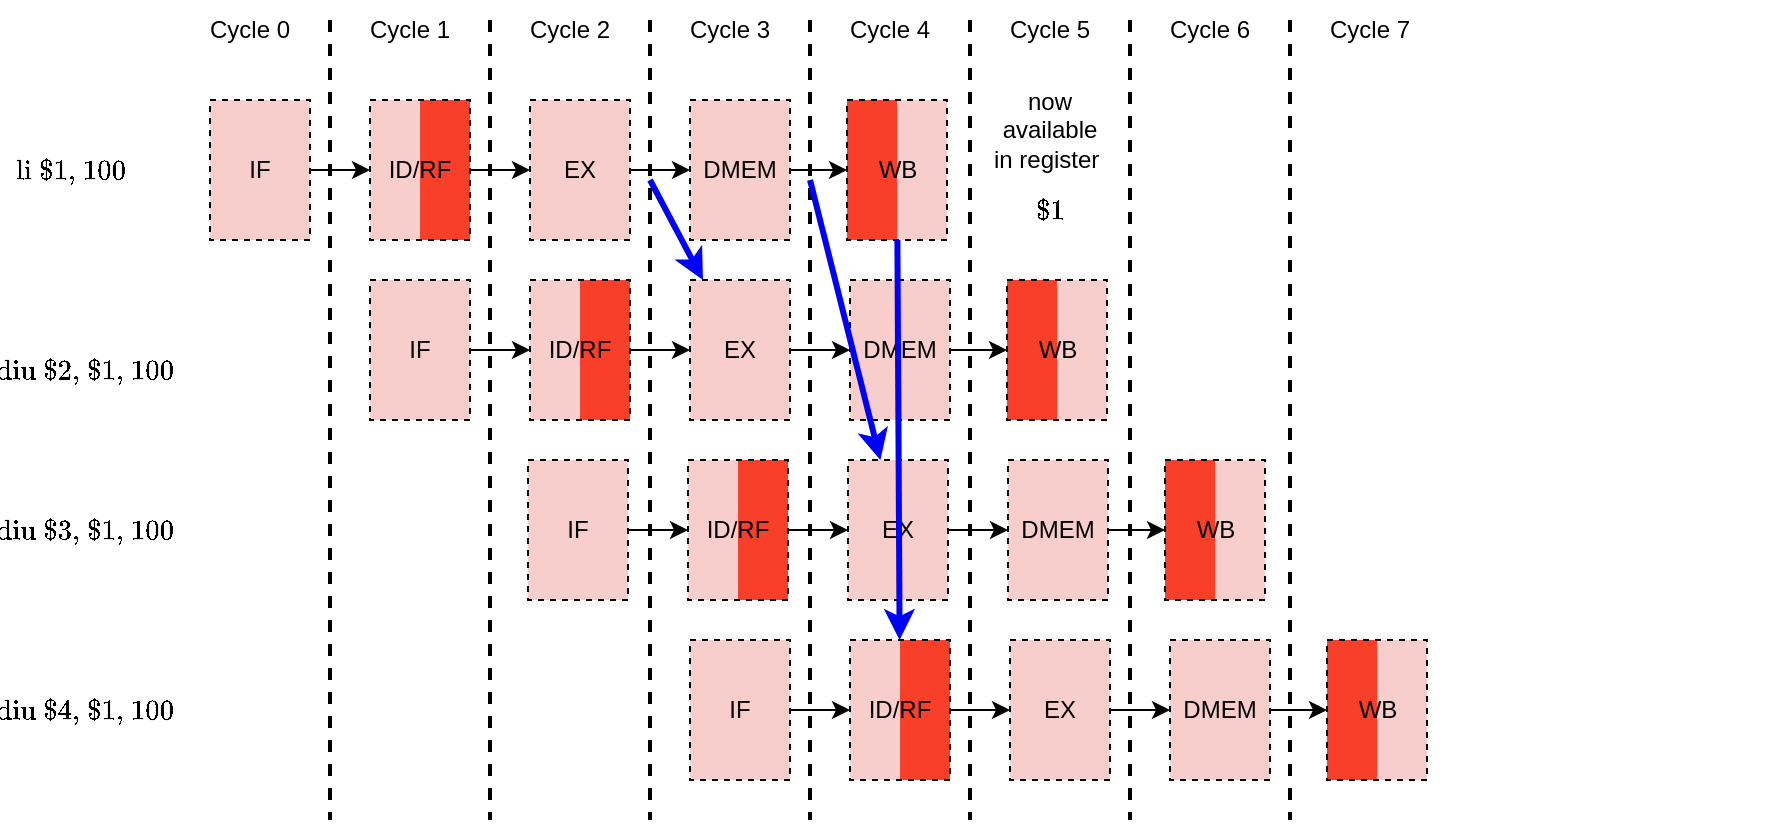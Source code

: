 <mxfile version="20.3.0" type="device"><diagram id="6cXhnOnviXnJLv7Dyayy" name="Page-1"><mxGraphModel dx="1886" dy="979" grid="1" gridSize="10" guides="1" tooltips="1" connect="1" arrows="1" fold="1" page="1" pageScale="1" pageWidth="827" pageHeight="1169" math="1" shadow="0"><root><mxCell id="0"/><mxCell id="1" parent="0"/><mxCell id="ZXsxJGxEos3if0ExVGC_-1" style="edgeStyle=orthogonalEdgeStyle;rounded=0;orthogonalLoop=1;jettySize=auto;html=1;exitX=1;exitY=0.5;exitDx=0;exitDy=0;entryX=0;entryY=0.5;entryDx=0;entryDy=0;" edge="1" parent="1" source="ZXsxJGxEos3if0ExVGC_-12" target="ZXsxJGxEos3if0ExVGC_-3"><mxGeometry relative="1" as="geometry"><mxPoint x="300" y="95" as="sourcePoint"/></mxGeometry></mxCell><mxCell id="ZXsxJGxEos3if0ExVGC_-2" style="edgeStyle=orthogonalEdgeStyle;rounded=0;orthogonalLoop=1;jettySize=auto;html=1;exitX=1;exitY=0.5;exitDx=0;exitDy=0;entryX=0;entryY=0.5;entryDx=0;entryDy=0;" edge="1" parent="1" source="ZXsxJGxEos3if0ExVGC_-3" target="ZXsxJGxEos3if0ExVGC_-7"><mxGeometry relative="1" as="geometry"/></mxCell><mxCell id="ZXsxJGxEos3if0ExVGC_-196" style="rounded=0;orthogonalLoop=1;jettySize=auto;html=1;strokeWidth=3;strokeColor=#0000FF;" edge="1" parent="1" target="ZXsxJGxEos3if0ExVGC_-22"><mxGeometry relative="1" as="geometry"><mxPoint x="290" y="100" as="sourcePoint"/></mxGeometry></mxCell><mxCell id="ZXsxJGxEos3if0ExVGC_-3" value="EX" style="rounded=0;whiteSpace=wrap;html=1;dashed=1;fillColor=#f8cecc;strokeColor=#000000;" vertex="1" parent="1"><mxGeometry x="230" y="60" width="50" height="70" as="geometry"/></mxCell><mxCell id="ZXsxJGxEos3if0ExVGC_-4" style="edgeStyle=orthogonalEdgeStyle;rounded=0;orthogonalLoop=1;jettySize=auto;html=1;exitX=1;exitY=0.5;exitDx=0;exitDy=0;entryX=0;entryY=0.5;entryDx=0;entryDy=0;" edge="1" parent="1" source="ZXsxJGxEos3if0ExVGC_-5" target="ZXsxJGxEos3if0ExVGC_-12"><mxGeometry relative="1" as="geometry"/></mxCell><mxCell id="ZXsxJGxEos3if0ExVGC_-5" value="IF" style="rounded=0;whiteSpace=wrap;html=1;dashed=1;fillColor=#f8cecc;strokeColor=#000000;" vertex="1" parent="1"><mxGeometry x="70" y="60" width="50" height="70" as="geometry"/></mxCell><mxCell id="ZXsxJGxEos3if0ExVGC_-6" style="edgeStyle=orthogonalEdgeStyle;rounded=0;orthogonalLoop=1;jettySize=auto;html=1;exitX=1;exitY=0.5;exitDx=0;exitDy=0;entryX=0;entryY=0.5;entryDx=0;entryDy=0;" edge="1" parent="1" source="ZXsxJGxEos3if0ExVGC_-7" target="ZXsxJGxEos3if0ExVGC_-18"><mxGeometry relative="1" as="geometry"/></mxCell><mxCell id="ZXsxJGxEos3if0ExVGC_-7" value="DMEM" style="rounded=0;whiteSpace=wrap;html=1;fillColor=#f8cecc;strokeColor=#000000;strokeWidth=1;dashed=1;" vertex="1" parent="1"><mxGeometry x="310" y="60" width="50" height="70" as="geometry"/></mxCell><mxCell id="ZXsxJGxEos3if0ExVGC_-9" value="" style="group" vertex="1" connectable="0" parent="1"><mxGeometry x="150" y="60" width="50" height="70" as="geometry"/></mxCell><mxCell id="ZXsxJGxEos3if0ExVGC_-10" value="" style="rounded=0;whiteSpace=wrap;html=1;dashed=1;strokeColor=none;fillColor=#f8cecc;" vertex="1" parent="ZXsxJGxEos3if0ExVGC_-9"><mxGeometry width="25" height="70" as="geometry"/></mxCell><mxCell id="ZXsxJGxEos3if0ExVGC_-11" value="" style="rounded=0;whiteSpace=wrap;html=1;dashed=1;strokeColor=none;fillColor=#F83F2A;" vertex="1" parent="ZXsxJGxEos3if0ExVGC_-9"><mxGeometry x="25" width="25" height="70" as="geometry"/></mxCell><mxCell id="ZXsxJGxEos3if0ExVGC_-12" value="ID/RF" style="rounded=0;whiteSpace=wrap;html=1;dashed=1;fillColor=none;strokeColor=default;" vertex="1" parent="ZXsxJGxEos3if0ExVGC_-9"><mxGeometry width="50" height="70" as="geometry"/></mxCell><mxCell id="ZXsxJGxEos3if0ExVGC_-15" value="" style="group" vertex="1" connectable="0" parent="1"><mxGeometry x="388.5" y="60" width="50" height="70" as="geometry"/></mxCell><mxCell id="ZXsxJGxEos3if0ExVGC_-16" value="" style="rounded=0;whiteSpace=wrap;html=1;dashed=1;strokeColor=none;fillColor=#f8cecc;" vertex="1" parent="ZXsxJGxEos3if0ExVGC_-15"><mxGeometry x="25" width="25" height="70" as="geometry"/></mxCell><mxCell id="ZXsxJGxEos3if0ExVGC_-17" value="" style="rounded=0;whiteSpace=wrap;html=1;dashed=1;strokeColor=none;fillColor=#F83F2A;" vertex="1" parent="ZXsxJGxEos3if0ExVGC_-15"><mxGeometry width="25" height="70" as="geometry"/></mxCell><mxCell id="ZXsxJGxEos3if0ExVGC_-18" value="WB" style="rounded=0;whiteSpace=wrap;html=1;dashed=1;fillColor=none;strokeColor=default;" vertex="1" parent="ZXsxJGxEos3if0ExVGC_-15"><mxGeometry width="50" height="70" as="geometry"/></mxCell><mxCell id="ZXsxJGxEos3if0ExVGC_-20" style="edgeStyle=orthogonalEdgeStyle;rounded=0;orthogonalLoop=1;jettySize=auto;html=1;exitX=1;exitY=0.5;exitDx=0;exitDy=0;entryX=0;entryY=0.5;entryDx=0;entryDy=0;" edge="1" parent="1" source="ZXsxJGxEos3if0ExVGC_-30" target="ZXsxJGxEos3if0ExVGC_-22"><mxGeometry relative="1" as="geometry"><mxPoint x="380" y="185" as="sourcePoint"/></mxGeometry></mxCell><mxCell id="ZXsxJGxEos3if0ExVGC_-21" style="edgeStyle=orthogonalEdgeStyle;rounded=0;orthogonalLoop=1;jettySize=auto;html=1;exitX=1;exitY=0.5;exitDx=0;exitDy=0;entryX=0;entryY=0.5;entryDx=0;entryDy=0;" edge="1" parent="1" source="ZXsxJGxEos3if0ExVGC_-22" target="ZXsxJGxEos3if0ExVGC_-26"><mxGeometry relative="1" as="geometry"/></mxCell><mxCell id="ZXsxJGxEos3if0ExVGC_-22" value="EX" style="rounded=0;whiteSpace=wrap;html=1;dashed=1;fillColor=#f8cecc;strokeColor=#000000;" vertex="1" parent="1"><mxGeometry x="310" y="150" width="50" height="70" as="geometry"/></mxCell><mxCell id="ZXsxJGxEos3if0ExVGC_-23" style="edgeStyle=orthogonalEdgeStyle;rounded=0;orthogonalLoop=1;jettySize=auto;html=1;exitX=1;exitY=0.5;exitDx=0;exitDy=0;entryX=0;entryY=0.5;entryDx=0;entryDy=0;" edge="1" parent="1" source="ZXsxJGxEos3if0ExVGC_-24" target="ZXsxJGxEos3if0ExVGC_-30"><mxGeometry relative="1" as="geometry"/></mxCell><mxCell id="ZXsxJGxEos3if0ExVGC_-24" value="IF" style="rounded=0;whiteSpace=wrap;html=1;dashed=1;fillColor=#f8cecc;strokeColor=#000000;" vertex="1" parent="1"><mxGeometry x="150" y="150" width="50" height="70" as="geometry"/></mxCell><mxCell id="ZXsxJGxEos3if0ExVGC_-25" style="edgeStyle=orthogonalEdgeStyle;rounded=0;orthogonalLoop=1;jettySize=auto;html=1;exitX=1;exitY=0.5;exitDx=0;exitDy=0;entryX=0;entryY=0.5;entryDx=0;entryDy=0;" edge="1" parent="1" source="ZXsxJGxEos3if0ExVGC_-26" target="ZXsxJGxEos3if0ExVGC_-34"><mxGeometry relative="1" as="geometry"/></mxCell><mxCell id="ZXsxJGxEos3if0ExVGC_-26" value="DMEM" style="rounded=0;whiteSpace=wrap;html=1;fillColor=#f8cecc;strokeColor=#000000;strokeWidth=1;dashed=1;" vertex="1" parent="1"><mxGeometry x="390" y="150" width="50" height="70" as="geometry"/></mxCell><mxCell id="ZXsxJGxEos3if0ExVGC_-27" value="" style="group" vertex="1" connectable="0" parent="1"><mxGeometry x="230" y="150" width="50" height="70" as="geometry"/></mxCell><mxCell id="ZXsxJGxEos3if0ExVGC_-28" value="" style="rounded=0;whiteSpace=wrap;html=1;dashed=1;strokeColor=none;fillColor=#f8cecc;" vertex="1" parent="ZXsxJGxEos3if0ExVGC_-27"><mxGeometry width="25" height="70" as="geometry"/></mxCell><mxCell id="ZXsxJGxEos3if0ExVGC_-29" value="" style="rounded=0;whiteSpace=wrap;html=1;dashed=1;strokeColor=none;fillColor=#F83F2A;" vertex="1" parent="ZXsxJGxEos3if0ExVGC_-27"><mxGeometry x="25" width="25" height="70" as="geometry"/></mxCell><mxCell id="ZXsxJGxEos3if0ExVGC_-30" value="ID/RF" style="rounded=0;whiteSpace=wrap;html=1;dashed=1;fillColor=none;strokeColor=default;" vertex="1" parent="ZXsxJGxEos3if0ExVGC_-27"><mxGeometry width="50" height="70" as="geometry"/></mxCell><mxCell id="ZXsxJGxEos3if0ExVGC_-31" value="" style="group" vertex="1" connectable="0" parent="1"><mxGeometry x="468.5" y="150" width="50" height="70" as="geometry"/></mxCell><mxCell id="ZXsxJGxEos3if0ExVGC_-32" value="" style="rounded=0;whiteSpace=wrap;html=1;dashed=1;strokeColor=none;fillColor=#f8cecc;" vertex="1" parent="ZXsxJGxEos3if0ExVGC_-31"><mxGeometry x="25" width="25" height="70" as="geometry"/></mxCell><mxCell id="ZXsxJGxEos3if0ExVGC_-33" value="" style="rounded=0;whiteSpace=wrap;html=1;dashed=1;strokeColor=none;fillColor=#F83F2A;" vertex="1" parent="ZXsxJGxEos3if0ExVGC_-31"><mxGeometry width="25" height="70" as="geometry"/></mxCell><mxCell id="ZXsxJGxEos3if0ExVGC_-34" value="WB" style="rounded=0;whiteSpace=wrap;html=1;dashed=1;fillColor=none;strokeColor=default;" vertex="1" parent="ZXsxJGxEos3if0ExVGC_-31"><mxGeometry width="50" height="70" as="geometry"/></mxCell><mxCell id="ZXsxJGxEos3if0ExVGC_-35" style="edgeStyle=orthogonalEdgeStyle;rounded=0;orthogonalLoop=1;jettySize=auto;html=1;exitX=1;exitY=0.5;exitDx=0;exitDy=0;entryX=0;entryY=0.5;entryDx=0;entryDy=0;" edge="1" parent="1" source="ZXsxJGxEos3if0ExVGC_-45" target="ZXsxJGxEos3if0ExVGC_-37"><mxGeometry relative="1" as="geometry"><mxPoint x="459" y="275" as="sourcePoint"/></mxGeometry></mxCell><mxCell id="ZXsxJGxEos3if0ExVGC_-36" style="edgeStyle=orthogonalEdgeStyle;rounded=0;orthogonalLoop=1;jettySize=auto;html=1;exitX=1;exitY=0.5;exitDx=0;exitDy=0;entryX=0;entryY=0.5;entryDx=0;entryDy=0;" edge="1" parent="1" source="ZXsxJGxEos3if0ExVGC_-37" target="ZXsxJGxEos3if0ExVGC_-41"><mxGeometry relative="1" as="geometry"/></mxCell><mxCell id="ZXsxJGxEos3if0ExVGC_-37" value="EX" style="rounded=0;whiteSpace=wrap;html=1;dashed=1;fillColor=#f8cecc;strokeColor=#000000;" vertex="1" parent="1"><mxGeometry x="389" y="240" width="50" height="70" as="geometry"/></mxCell><mxCell id="ZXsxJGxEos3if0ExVGC_-38" style="edgeStyle=orthogonalEdgeStyle;rounded=0;orthogonalLoop=1;jettySize=auto;html=1;exitX=1;exitY=0.5;exitDx=0;exitDy=0;entryX=0;entryY=0.5;entryDx=0;entryDy=0;" edge="1" parent="1" source="ZXsxJGxEos3if0ExVGC_-39" target="ZXsxJGxEos3if0ExVGC_-45"><mxGeometry relative="1" as="geometry"/></mxCell><mxCell id="ZXsxJGxEos3if0ExVGC_-39" value="IF" style="rounded=0;whiteSpace=wrap;html=1;dashed=1;fillColor=#f8cecc;strokeColor=#000000;" vertex="1" parent="1"><mxGeometry x="229" y="240" width="50" height="70" as="geometry"/></mxCell><mxCell id="ZXsxJGxEos3if0ExVGC_-40" style="edgeStyle=orthogonalEdgeStyle;rounded=0;orthogonalLoop=1;jettySize=auto;html=1;exitX=1;exitY=0.5;exitDx=0;exitDy=0;entryX=0;entryY=0.5;entryDx=0;entryDy=0;" edge="1" parent="1" source="ZXsxJGxEos3if0ExVGC_-41" target="ZXsxJGxEos3if0ExVGC_-49"><mxGeometry relative="1" as="geometry"/></mxCell><mxCell id="ZXsxJGxEos3if0ExVGC_-41" value="DMEM" style="rounded=0;whiteSpace=wrap;html=1;fillColor=#f8cecc;strokeColor=#000000;strokeWidth=1;dashed=1;" vertex="1" parent="1"><mxGeometry x="469" y="240" width="50" height="70" as="geometry"/></mxCell><mxCell id="ZXsxJGxEos3if0ExVGC_-42" value="" style="group" vertex="1" connectable="0" parent="1"><mxGeometry x="309" y="240" width="50" height="70" as="geometry"/></mxCell><mxCell id="ZXsxJGxEos3if0ExVGC_-43" value="" style="rounded=0;whiteSpace=wrap;html=1;dashed=1;strokeColor=none;fillColor=#f8cecc;" vertex="1" parent="ZXsxJGxEos3if0ExVGC_-42"><mxGeometry width="25" height="70" as="geometry"/></mxCell><mxCell id="ZXsxJGxEos3if0ExVGC_-44" value="" style="rounded=0;whiteSpace=wrap;html=1;dashed=1;strokeColor=none;fillColor=#F83F2A;" vertex="1" parent="ZXsxJGxEos3if0ExVGC_-42"><mxGeometry x="25" width="25" height="70" as="geometry"/></mxCell><mxCell id="ZXsxJGxEos3if0ExVGC_-45" value="ID/RF" style="rounded=0;whiteSpace=wrap;html=1;dashed=1;fillColor=none;strokeColor=default;" vertex="1" parent="ZXsxJGxEos3if0ExVGC_-42"><mxGeometry width="50" height="70" as="geometry"/></mxCell><mxCell id="ZXsxJGxEos3if0ExVGC_-46" value="" style="group" vertex="1" connectable="0" parent="1"><mxGeometry x="547.5" y="240" width="50" height="70" as="geometry"/></mxCell><mxCell id="ZXsxJGxEos3if0ExVGC_-47" value="" style="rounded=0;whiteSpace=wrap;html=1;dashed=1;strokeColor=none;fillColor=#f8cecc;" vertex="1" parent="ZXsxJGxEos3if0ExVGC_-46"><mxGeometry x="25" width="25" height="70" as="geometry"/></mxCell><mxCell id="ZXsxJGxEos3if0ExVGC_-48" value="" style="rounded=0;whiteSpace=wrap;html=1;dashed=1;strokeColor=none;fillColor=#F83F2A;" vertex="1" parent="ZXsxJGxEos3if0ExVGC_-46"><mxGeometry width="25" height="70" as="geometry"/></mxCell><mxCell id="ZXsxJGxEos3if0ExVGC_-49" value="WB" style="rounded=0;whiteSpace=wrap;html=1;dashed=1;fillColor=none;strokeColor=default;" vertex="1" parent="ZXsxJGxEos3if0ExVGC_-46"><mxGeometry width="50" height="70" as="geometry"/></mxCell><mxCell id="ZXsxJGxEos3if0ExVGC_-116" value="Cycle 1" style="text;html=1;strokeColor=none;fillColor=none;align=center;verticalAlign=middle;whiteSpace=wrap;rounded=0;strokeWidth=4;" vertex="1" parent="1"><mxGeometry x="130" y="10" width="80" height="30" as="geometry"/></mxCell><mxCell id="ZXsxJGxEos3if0ExVGC_-117" value="Cycle 0" style="text;html=1;strokeColor=none;fillColor=none;align=center;verticalAlign=middle;whiteSpace=wrap;rounded=0;strokeWidth=4;" vertex="1" parent="1"><mxGeometry x="50" y="10" width="80" height="30" as="geometry"/></mxCell><mxCell id="ZXsxJGxEos3if0ExVGC_-118" value="Cycle 2" style="text;html=1;strokeColor=none;fillColor=none;align=center;verticalAlign=middle;whiteSpace=wrap;rounded=0;strokeWidth=4;" vertex="1" parent="1"><mxGeometry x="210" y="10" width="80" height="30" as="geometry"/></mxCell><mxCell id="ZXsxJGxEos3if0ExVGC_-119" value="Cycle 3" style="text;html=1;strokeColor=none;fillColor=none;align=center;verticalAlign=middle;whiteSpace=wrap;rounded=0;strokeWidth=4;" vertex="1" parent="1"><mxGeometry x="290" y="10" width="80" height="30" as="geometry"/></mxCell><mxCell id="ZXsxJGxEos3if0ExVGC_-120" value="Cycle 4" style="text;html=1;strokeColor=none;fillColor=none;align=center;verticalAlign=middle;whiteSpace=wrap;rounded=0;strokeWidth=4;" vertex="1" parent="1"><mxGeometry x="370" y="10" width="80" height="30" as="geometry"/></mxCell><mxCell id="ZXsxJGxEos3if0ExVGC_-121" value="Cycle 5" style="text;html=1;strokeColor=none;fillColor=none;align=center;verticalAlign=middle;whiteSpace=wrap;rounded=0;strokeWidth=4;" vertex="1" parent="1"><mxGeometry x="450" y="10" width="80" height="30" as="geometry"/></mxCell><mxCell id="ZXsxJGxEos3if0ExVGC_-122" value="Cycle 6" style="text;html=1;strokeColor=none;fillColor=none;align=center;verticalAlign=middle;whiteSpace=wrap;rounded=0;strokeWidth=4;" vertex="1" parent="1"><mxGeometry x="530" y="10" width="80" height="30" as="geometry"/></mxCell><mxCell id="ZXsxJGxEos3if0ExVGC_-123" value="Cycle 7" style="text;html=1;strokeColor=none;fillColor=none;align=center;verticalAlign=middle;whiteSpace=wrap;rounded=0;strokeWidth=4;" vertex="1" parent="1"><mxGeometry x="610" y="10" width="80" height="30" as="geometry"/></mxCell><mxCell id="ZXsxJGxEos3if0ExVGC_-128" value="$$\text{li \$1, 100}$$" style="text;html=1;strokeColor=none;fillColor=none;align=center;verticalAlign=middle;whiteSpace=wrap;rounded=0;" vertex="1" parent="1"><mxGeometry x="-30" y="80" width="60" height="30" as="geometry"/></mxCell><mxCell id="ZXsxJGxEos3if0ExVGC_-129" value="$$\text{addiu \$2, \$1, 100}$$" style="text;html=1;strokeColor=none;fillColor=none;align=center;verticalAlign=middle;whiteSpace=wrap;rounded=0;" vertex="1" parent="1"><mxGeometry x="-30" y="180" width="60" height="30" as="geometry"/></mxCell><mxCell id="ZXsxJGxEos3if0ExVGC_-130" value="$$\text{addiu \$3, \$1, 100}$$" style="text;html=1;strokeColor=none;fillColor=none;align=center;verticalAlign=middle;whiteSpace=wrap;rounded=0;" vertex="1" parent="1"><mxGeometry x="-30" y="260" width="60" height="30" as="geometry"/></mxCell><mxCell id="ZXsxJGxEos3if0ExVGC_-131" value="$$\text{addiu \$4, \$1, 100}$$" style="text;html=1;strokeColor=none;fillColor=none;align=center;verticalAlign=middle;whiteSpace=wrap;rounded=0;" vertex="1" parent="1"><mxGeometry x="-30" y="350" width="60" height="30" as="geometry"/></mxCell><mxCell id="ZXsxJGxEos3if0ExVGC_-135" style="edgeStyle=orthogonalEdgeStyle;rounded=0;orthogonalLoop=1;jettySize=auto;html=1;exitX=1;exitY=0.5;exitDx=0;exitDy=0;entryX=0;entryY=0.5;entryDx=0;entryDy=0;" edge="1" parent="1" source="ZXsxJGxEos3if0ExVGC_-145" target="ZXsxJGxEos3if0ExVGC_-137"><mxGeometry relative="1" as="geometry"><mxPoint x="540" y="365" as="sourcePoint"/></mxGeometry></mxCell><mxCell id="ZXsxJGxEos3if0ExVGC_-136" style="edgeStyle=orthogonalEdgeStyle;rounded=0;orthogonalLoop=1;jettySize=auto;html=1;exitX=1;exitY=0.5;exitDx=0;exitDy=0;entryX=0;entryY=0.5;entryDx=0;entryDy=0;" edge="1" parent="1" source="ZXsxJGxEos3if0ExVGC_-137" target="ZXsxJGxEos3if0ExVGC_-141"><mxGeometry relative="1" as="geometry"/></mxCell><mxCell id="ZXsxJGxEos3if0ExVGC_-137" value="EX" style="rounded=0;whiteSpace=wrap;html=1;dashed=1;fillColor=#f8cecc;strokeColor=#000000;" vertex="1" parent="1"><mxGeometry x="470" y="330" width="50" height="70" as="geometry"/></mxCell><mxCell id="ZXsxJGxEos3if0ExVGC_-138" style="edgeStyle=orthogonalEdgeStyle;rounded=0;orthogonalLoop=1;jettySize=auto;html=1;exitX=1;exitY=0.5;exitDx=0;exitDy=0;entryX=0;entryY=0.5;entryDx=0;entryDy=0;" edge="1" parent="1" source="ZXsxJGxEos3if0ExVGC_-139" target="ZXsxJGxEos3if0ExVGC_-145"><mxGeometry relative="1" as="geometry"/></mxCell><mxCell id="ZXsxJGxEos3if0ExVGC_-139" value="IF" style="rounded=0;whiteSpace=wrap;html=1;dashed=1;fillColor=#f8cecc;strokeColor=#000000;" vertex="1" parent="1"><mxGeometry x="310" y="330" width="50" height="70" as="geometry"/></mxCell><mxCell id="ZXsxJGxEos3if0ExVGC_-140" style="edgeStyle=orthogonalEdgeStyle;rounded=0;orthogonalLoop=1;jettySize=auto;html=1;exitX=1;exitY=0.5;exitDx=0;exitDy=0;entryX=0;entryY=0.5;entryDx=0;entryDy=0;" edge="1" parent="1" source="ZXsxJGxEos3if0ExVGC_-141" target="ZXsxJGxEos3if0ExVGC_-149"><mxGeometry relative="1" as="geometry"/></mxCell><mxCell id="ZXsxJGxEos3if0ExVGC_-141" value="DMEM" style="rounded=0;whiteSpace=wrap;html=1;fillColor=#f8cecc;strokeColor=#000000;strokeWidth=1;dashed=1;" vertex="1" parent="1"><mxGeometry x="550" y="330" width="50" height="70" as="geometry"/></mxCell><mxCell id="ZXsxJGxEos3if0ExVGC_-142" value="" style="group" vertex="1" connectable="0" parent="1"><mxGeometry x="390" y="330" width="50" height="70" as="geometry"/></mxCell><mxCell id="ZXsxJGxEos3if0ExVGC_-143" value="" style="rounded=0;whiteSpace=wrap;html=1;dashed=1;strokeColor=none;fillColor=#f8cecc;" vertex="1" parent="ZXsxJGxEos3if0ExVGC_-142"><mxGeometry width="25" height="70" as="geometry"/></mxCell><mxCell id="ZXsxJGxEos3if0ExVGC_-144" value="" style="rounded=0;whiteSpace=wrap;html=1;dashed=1;strokeColor=none;fillColor=#F83F2A;" vertex="1" parent="ZXsxJGxEos3if0ExVGC_-142"><mxGeometry x="25" width="25" height="70" as="geometry"/></mxCell><mxCell id="ZXsxJGxEos3if0ExVGC_-145" value="ID/RF" style="rounded=0;whiteSpace=wrap;html=1;dashed=1;fillColor=none;strokeColor=default;" vertex="1" parent="ZXsxJGxEos3if0ExVGC_-142"><mxGeometry width="50" height="70" as="geometry"/></mxCell><mxCell id="ZXsxJGxEos3if0ExVGC_-146" value="" style="group" vertex="1" connectable="0" parent="1"><mxGeometry x="628.5" y="330" width="50" height="70" as="geometry"/></mxCell><mxCell id="ZXsxJGxEos3if0ExVGC_-147" value="" style="rounded=0;whiteSpace=wrap;html=1;dashed=1;strokeColor=none;fillColor=#f8cecc;" vertex="1" parent="ZXsxJGxEos3if0ExVGC_-146"><mxGeometry x="25" width="25" height="70" as="geometry"/></mxCell><mxCell id="ZXsxJGxEos3if0ExVGC_-148" value="" style="rounded=0;whiteSpace=wrap;html=1;dashed=1;strokeColor=none;fillColor=#F83F2A;" vertex="1" parent="ZXsxJGxEos3if0ExVGC_-146"><mxGeometry width="25" height="70" as="geometry"/></mxCell><mxCell id="ZXsxJGxEos3if0ExVGC_-149" value="WB" style="rounded=0;whiteSpace=wrap;html=1;dashed=1;fillColor=none;strokeColor=default;" vertex="1" parent="ZXsxJGxEos3if0ExVGC_-146"><mxGeometry width="50" height="70" as="geometry"/></mxCell><mxCell id="ZXsxJGxEos3if0ExVGC_-198" style="edgeStyle=none;rounded=0;orthogonalLoop=1;jettySize=auto;html=1;strokeColor=#0000FF;strokeWidth=3;" edge="1" parent="1" source="ZXsxJGxEos3if0ExVGC_-18" target="ZXsxJGxEos3if0ExVGC_-145"><mxGeometry relative="1" as="geometry"/></mxCell><mxCell id="ZXsxJGxEos3if0ExVGC_-199" value="" style="group" vertex="1" connectable="0" parent="1"><mxGeometry x="130" y="20" width="720" height="400" as="geometry"/></mxCell><mxCell id="ZXsxJGxEos3if0ExVGC_-8" value="" style="endArrow=none;dashed=1;html=1;strokeWidth=2;rounded=0;" edge="1" parent="ZXsxJGxEos3if0ExVGC_-199"><mxGeometry width="50" height="50" relative="1" as="geometry"><mxPoint as="sourcePoint"/><mxPoint y="400" as="targetPoint"/></mxGeometry></mxCell><mxCell id="ZXsxJGxEos3if0ExVGC_-13" value="" style="endArrow=none;dashed=1;html=1;strokeWidth=2;rounded=0;" edge="1" parent="ZXsxJGxEos3if0ExVGC_-199"><mxGeometry width="50" height="50" relative="1" as="geometry"><mxPoint x="80" as="sourcePoint"/><mxPoint x="80" y="400" as="targetPoint"/></mxGeometry></mxCell><mxCell id="ZXsxJGxEos3if0ExVGC_-14" value="" style="endArrow=none;dashed=1;html=1;strokeWidth=2;rounded=0;" edge="1" parent="ZXsxJGxEos3if0ExVGC_-199"><mxGeometry width="50" height="50" relative="1" as="geometry"><mxPoint x="160" as="sourcePoint"/><mxPoint x="160" y="400" as="targetPoint"/></mxGeometry></mxCell><mxCell id="ZXsxJGxEos3if0ExVGC_-19" value="" style="endArrow=none;dashed=1;html=1;strokeWidth=2;rounded=0;" edge="1" parent="ZXsxJGxEos3if0ExVGC_-199"><mxGeometry width="50" height="50" relative="1" as="geometry"><mxPoint x="240" as="sourcePoint"/><mxPoint x="240" y="400" as="targetPoint"/></mxGeometry></mxCell><mxCell id="ZXsxJGxEos3if0ExVGC_-110" value="" style="endArrow=none;dashed=1;html=1;strokeWidth=2;rounded=0;" edge="1" parent="ZXsxJGxEos3if0ExVGC_-199"><mxGeometry width="50" height="50" relative="1" as="geometry"><mxPoint x="320" as="sourcePoint"/><mxPoint x="320" y="400" as="targetPoint"/></mxGeometry></mxCell><mxCell id="ZXsxJGxEos3if0ExVGC_-111" value="" style="endArrow=none;dashed=1;html=1;strokeWidth=2;rounded=0;" edge="1" parent="ZXsxJGxEos3if0ExVGC_-199"><mxGeometry width="50" height="50" relative="1" as="geometry"><mxPoint x="400" as="sourcePoint"/><mxPoint x="400" y="400" as="targetPoint"/></mxGeometry></mxCell><mxCell id="ZXsxJGxEos3if0ExVGC_-112" value="" style="endArrow=none;dashed=1;html=1;strokeWidth=2;rounded=0;" edge="1" parent="ZXsxJGxEos3if0ExVGC_-199"><mxGeometry width="50" height="50" relative="1" as="geometry"><mxPoint x="480" as="sourcePoint"/><mxPoint x="480" y="400" as="targetPoint"/></mxGeometry></mxCell><mxCell id="ZXsxJGxEos3if0ExVGC_-200" value="now available in register&amp;nbsp;" style="text;html=1;strokeColor=none;fillColor=none;align=center;verticalAlign=middle;whiteSpace=wrap;rounded=0;dashed=1;strokeWidth=1;" vertex="1" parent="ZXsxJGxEos3if0ExVGC_-199"><mxGeometry x="330" y="40" width="60" height="30" as="geometry"/></mxCell><mxCell id="ZXsxJGxEos3if0ExVGC_-201" value="$$\$1$$" style="text;html=1;strokeColor=none;fillColor=none;align=center;verticalAlign=middle;whiteSpace=wrap;rounded=0;dashed=1;strokeWidth=1;" vertex="1" parent="ZXsxJGxEos3if0ExVGC_-199"><mxGeometry x="330" y="80" width="60" height="30" as="geometry"/></mxCell><mxCell id="ZXsxJGxEos3if0ExVGC_-197" style="edgeStyle=none;rounded=0;orthogonalLoop=1;jettySize=auto;html=1;strokeColor=#0000FF;strokeWidth=3;" edge="1" parent="1" target="ZXsxJGxEos3if0ExVGC_-37"><mxGeometry relative="1" as="geometry"><mxPoint x="370" y="100" as="sourcePoint"/></mxGeometry></mxCell></root></mxGraphModel></diagram></mxfile>